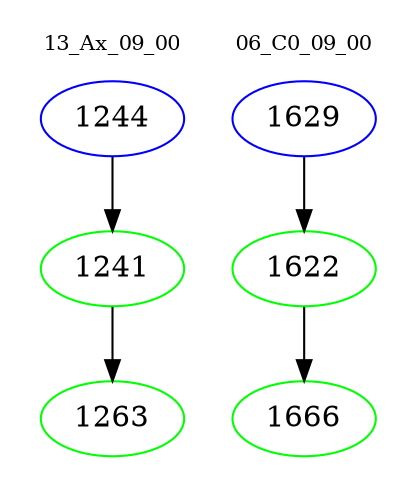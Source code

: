 digraph{
subgraph cluster_0 {
color = white
label = "13_Ax_09_00";
fontsize=10;
T0_1244 [label="1244", color="blue"]
T0_1244 -> T0_1241 [color="black"]
T0_1241 [label="1241", color="green"]
T0_1241 -> T0_1263 [color="black"]
T0_1263 [label="1263", color="green"]
}
subgraph cluster_1 {
color = white
label = "06_C0_09_00";
fontsize=10;
T1_1629 [label="1629", color="blue"]
T1_1629 -> T1_1622 [color="black"]
T1_1622 [label="1622", color="green"]
T1_1622 -> T1_1666 [color="black"]
T1_1666 [label="1666", color="green"]
}
}
